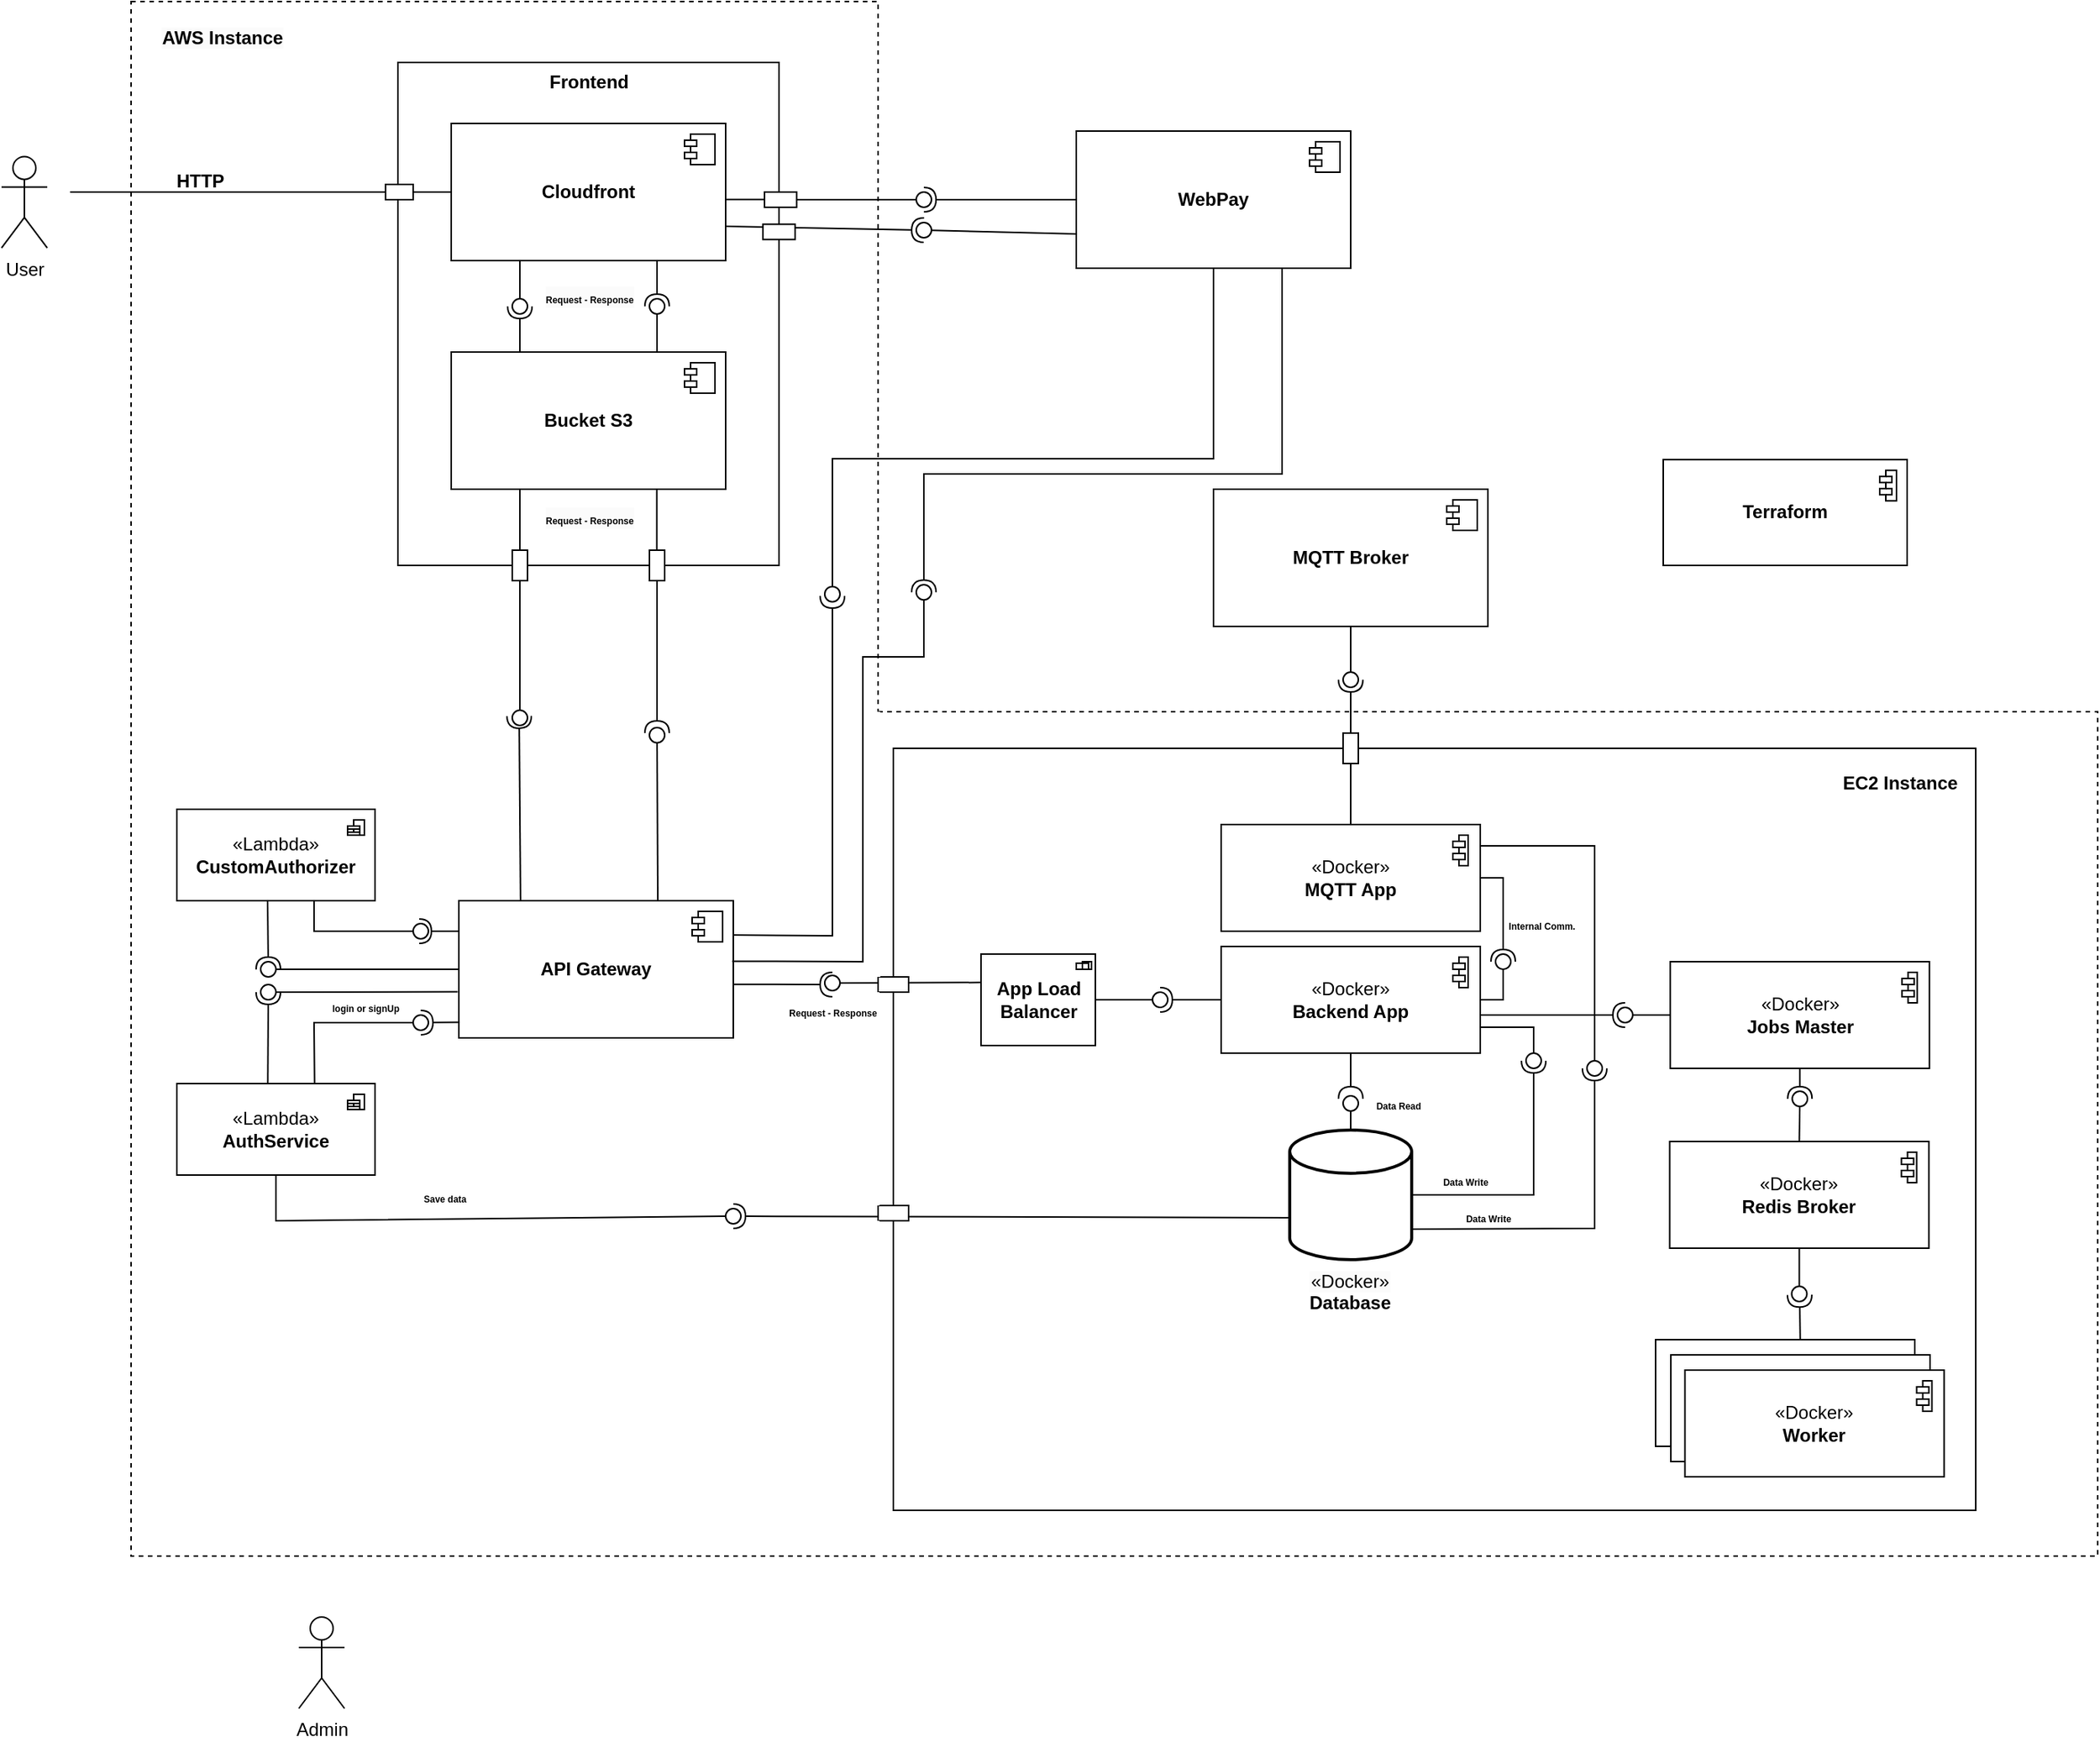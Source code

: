 <mxfile version="24.8.6">
  <diagram name="Página-1" id="o5d4DbVt-xcLEBsC3OUb">
    <mxGraphModel dx="1122" dy="656" grid="1" gridSize="10" guides="1" tooltips="1" connect="1" arrows="1" fold="1" page="1" pageScale="1" pageWidth="1200" pageHeight="1920" math="0" shadow="0">
      <root>
        <mxCell id="0" />
        <mxCell id="1" parent="0" />
        <mxCell id="q2BBwvF5Xpx6hRy9aIqh-13" value="" style="rounded=0;whiteSpace=wrap;html=1;dashed=1;" vertex="1" parent="1">
          <mxGeometry x="610" y="526" width="800" height="554" as="geometry" />
        </mxCell>
        <mxCell id="q2BBwvF5Xpx6hRy9aIqh-12" value="" style="rounded=0;whiteSpace=wrap;html=1;dashed=1;" vertex="1" parent="1">
          <mxGeometry x="120" y="60" width="490" height="1020" as="geometry" />
        </mxCell>
        <mxCell id="aRpoY3Ynv9SsVmH7xsoo-34" value="" style="rounded=0;whiteSpace=wrap;html=1;" parent="1" vertex="1">
          <mxGeometry x="620" y="550" width="710" height="500" as="geometry" />
        </mxCell>
        <mxCell id="2eBFDwB-1l00EKEGbf3b-149" value="" style="rounded=0;whiteSpace=wrap;html=1;" parent="1" vertex="1">
          <mxGeometry x="295" y="100" width="250" height="330" as="geometry" />
        </mxCell>
        <mxCell id="2eBFDwB-1l00EKEGbf3b-25" value="Frontend" style="text;align=center;fontStyle=1;verticalAlign=middle;spacingLeft=3;spacingRight=3;strokeColor=none;rotatable=0;points=[[0,0.5],[1,0.5]];portConstraint=eastwest;html=1;" parent="1" vertex="1">
          <mxGeometry x="380" y="100" width="80" height="26" as="geometry" />
        </mxCell>
        <mxCell id="2eBFDwB-1l00EKEGbf3b-38" value="" style="ellipse;whiteSpace=wrap;html=1;align=center;aspect=fixed;fillColor=none;strokeColor=none;resizable=0;perimeter=centerPerimeter;rotatable=0;allowArrows=0;points=[];outlineConnect=1;" parent="1" vertex="1">
          <mxGeometry x="560" y="670" width="10" height="10" as="geometry" />
        </mxCell>
        <mxCell id="2eBFDwB-1l00EKEGbf3b-51" value="" style="ellipse;whiteSpace=wrap;html=1;align=center;aspect=fixed;fillColor=none;strokeColor=none;resizable=0;perimeter=centerPerimeter;rotatable=0;allowArrows=0;points=[];outlineConnect=1;" parent="1" vertex="1">
          <mxGeometry x="55" y="665" width="10" height="10" as="geometry" />
        </mxCell>
        <mxCell id="2eBFDwB-1l00EKEGbf3b-54" value="" style="endArrow=none;html=1;rounded=0;exitX=0.5;exitY=0;exitDx=0;exitDy=0;entryX=0.25;entryY=1;entryDx=0;entryDy=0;" parent="1" source="2eBFDwB-1l00EKEGbf3b-57" target="2eBFDwB-1l00EKEGbf3b-33" edge="1">
          <mxGeometry width="50" height="50" relative="1" as="geometry">
            <mxPoint x="395" y="430" as="sourcePoint" />
            <mxPoint x="445" y="380" as="targetPoint" />
          </mxGeometry>
        </mxCell>
        <mxCell id="2eBFDwB-1l00EKEGbf3b-55" value="" style="rounded=0;orthogonalLoop=1;jettySize=auto;html=1;endArrow=oval;endFill=0;sketch=0;sourcePerimeterSpacing=0;targetPerimeterSpacing=0;endSize=10;exitX=0.25;exitY=1;exitDx=0;exitDy=0;" parent="1" source="2eBFDwB-1l00EKEGbf3b-31" edge="1">
          <mxGeometry relative="1" as="geometry">
            <mxPoint x="419.7" y="230" as="sourcePoint" />
            <mxPoint x="375" y="260" as="targetPoint" />
          </mxGeometry>
        </mxCell>
        <mxCell id="2eBFDwB-1l00EKEGbf3b-56" value="" style="rounded=0;orthogonalLoop=1;jettySize=auto;html=1;endArrow=halfCircle;endFill=0;endSize=6;strokeWidth=1;sketch=0;exitX=0.25;exitY=0;exitDx=0;exitDy=0;" parent="1" source="2eBFDwB-1l00EKEGbf3b-33" edge="1">
          <mxGeometry relative="1" as="geometry">
            <mxPoint x="419.7" y="330" as="sourcePoint" />
            <mxPoint x="375" y="260" as="targetPoint" />
            <Array as="points">
              <mxPoint x="375" y="280" />
            </Array>
          </mxGeometry>
        </mxCell>
        <mxCell id="2eBFDwB-1l00EKEGbf3b-57" value="" style="html=1;whiteSpace=wrap;" parent="1" vertex="1">
          <mxGeometry x="370" y="420" width="10" height="20" as="geometry" />
        </mxCell>
        <mxCell id="2eBFDwB-1l00EKEGbf3b-60" value="User" style="shape=umlActor;verticalLabelPosition=bottom;verticalAlign=top;html=1;" parent="1" vertex="1">
          <mxGeometry x="35" y="161.72" width="30" height="60" as="geometry" />
        </mxCell>
        <mxCell id="2eBFDwB-1l00EKEGbf3b-63" value="" style="html=1;whiteSpace=wrap;rotation=90;" parent="1" vertex="1">
          <mxGeometry x="290.95" y="175.95" width="10" height="18.12" as="geometry" />
        </mxCell>
        <mxCell id="2eBFDwB-1l00EKEGbf3b-64" value="" style="endArrow=none;html=1;rounded=0;exitX=0.5;exitY=0;exitDx=0;exitDy=0;entryX=0;entryY=0.5;entryDx=0;entryDy=0;" parent="1" source="2eBFDwB-1l00EKEGbf3b-63" target="2eBFDwB-1l00EKEGbf3b-31" edge="1">
          <mxGeometry width="50" height="50" relative="1" as="geometry">
            <mxPoint x="295" y="191.94" as="sourcePoint" />
            <mxPoint x="245" y="188.061" as="targetPoint" />
          </mxGeometry>
        </mxCell>
        <mxCell id="2eBFDwB-1l00EKEGbf3b-68" value="" style="endArrow=none;html=1;rounded=0;entryX=0.5;entryY=1;entryDx=0;entryDy=0;" parent="1" target="2eBFDwB-1l00EKEGbf3b-63" edge="1">
          <mxGeometry width="50" height="50" relative="1" as="geometry">
            <mxPoint x="80" y="185" as="sourcePoint" />
            <mxPoint x="105" y="165" as="targetPoint" />
          </mxGeometry>
        </mxCell>
        <mxCell id="2eBFDwB-1l00EKEGbf3b-71" value="EC2 Instance" style="text;align=center;fontStyle=1;verticalAlign=middle;spacingLeft=3;spacingRight=3;strokeColor=none;rotatable=0;points=[[0,0.5],[1,0.5]];portConstraint=eastwest;html=1;" parent="1" vertex="1">
          <mxGeometry x="1240" y="560" width="80" height="26" as="geometry" />
        </mxCell>
        <mxCell id="2eBFDwB-1l00EKEGbf3b-72" value="&lt;div&gt;«Docker»&lt;br&gt;&lt;/div&gt;&lt;b&gt;MQTT App&lt;/b&gt;" style="html=1;dropTarget=0;whiteSpace=wrap;" parent="1" vertex="1">
          <mxGeometry x="835" y="600" width="170" height="70" as="geometry" />
        </mxCell>
        <mxCell id="2eBFDwB-1l00EKEGbf3b-73" value="" style="shape=module;jettyWidth=8;jettyHeight=4;" parent="2eBFDwB-1l00EKEGbf3b-72" vertex="1">
          <mxGeometry x="1" width="10" height="20" relative="1" as="geometry">
            <mxPoint x="-18" y="7" as="offset" />
          </mxGeometry>
        </mxCell>
        <mxCell id="2eBFDwB-1l00EKEGbf3b-74" value="&lt;div&gt;«Docker»&lt;b&gt;&lt;br&gt;&lt;/b&gt;&lt;/div&gt;&lt;b&gt;Backend App&lt;/b&gt;" style="html=1;dropTarget=0;whiteSpace=wrap;" parent="1" vertex="1">
          <mxGeometry x="835" y="680" width="170" height="70" as="geometry" />
        </mxCell>
        <mxCell id="2eBFDwB-1l00EKEGbf3b-75" value="" style="shape=module;jettyWidth=8;jettyHeight=4;" parent="2eBFDwB-1l00EKEGbf3b-74" vertex="1">
          <mxGeometry x="1" width="10" height="20" relative="1" as="geometry">
            <mxPoint x="-18" y="7" as="offset" />
          </mxGeometry>
        </mxCell>
        <mxCell id="2eBFDwB-1l00EKEGbf3b-92" value="" style="ellipse;whiteSpace=wrap;html=1;align=center;aspect=fixed;fillColor=none;strokeColor=none;resizable=0;perimeter=centerPerimeter;rotatable=0;allowArrows=0;points=[];outlineConnect=1;" parent="1" vertex="1">
          <mxGeometry x="865.51" y="545" width="10" height="10" as="geometry" />
        </mxCell>
        <mxCell id="2eBFDwB-1l00EKEGbf3b-101" value="" style="ellipse;whiteSpace=wrap;html=1;align=center;aspect=fixed;fillColor=none;strokeColor=none;resizable=0;perimeter=centerPerimeter;rotatable=0;allowArrows=0;points=[];outlineConnect=1;" parent="1" vertex="1">
          <mxGeometry x="945.51" y="535" width="10" height="10" as="geometry" />
        </mxCell>
        <mxCell id="2eBFDwB-1l00EKEGbf3b-103" value="&lt;b&gt;MQTT Broker&lt;/b&gt;" style="html=1;dropTarget=0;whiteSpace=wrap;" parent="1" vertex="1">
          <mxGeometry x="830" y="380" width="180" height="90" as="geometry" />
        </mxCell>
        <mxCell id="2eBFDwB-1l00EKEGbf3b-104" value="" style="shape=module;jettyWidth=8;jettyHeight=4;" parent="2eBFDwB-1l00EKEGbf3b-103" vertex="1">
          <mxGeometry x="1" width="20" height="20" relative="1" as="geometry">
            <mxPoint x="-27" y="7" as="offset" />
          </mxGeometry>
        </mxCell>
        <mxCell id="2eBFDwB-1l00EKEGbf3b-35" value="&lt;b&gt;API Gateway&lt;/b&gt;" style="html=1;dropTarget=0;whiteSpace=wrap;" parent="1" vertex="1">
          <mxGeometry x="335" y="650" width="180" height="90" as="geometry" />
        </mxCell>
        <mxCell id="2eBFDwB-1l00EKEGbf3b-36" value="" style="shape=module;jettyWidth=8;jettyHeight=4;" parent="2eBFDwB-1l00EKEGbf3b-35" vertex="1">
          <mxGeometry x="1" width="20" height="20" relative="1" as="geometry">
            <mxPoint x="-27" y="7" as="offset" />
          </mxGeometry>
        </mxCell>
        <mxCell id="2eBFDwB-1l00EKEGbf3b-40" value="" style="ellipse;whiteSpace=wrap;html=1;align=center;aspect=fixed;fillColor=none;strokeColor=none;resizable=0;perimeter=centerPerimeter;rotatable=0;allowArrows=0;points=[];outlineConnect=1;" parent="1" vertex="1">
          <mxGeometry x="480" y="660" width="10" height="10" as="geometry" />
        </mxCell>
        <mxCell id="2eBFDwB-1l00EKEGbf3b-41" value="" style="rounded=0;orthogonalLoop=1;jettySize=auto;html=1;endArrow=halfCircle;endFill=0;endSize=6;strokeWidth=1;sketch=0;exitX=0.232;exitY=0.014;exitDx=0;exitDy=0;exitPerimeter=0;" parent="1" edge="1">
          <mxGeometry relative="1" as="geometry">
            <mxPoint x="375.45" y="650.0" as="sourcePoint" />
            <mxPoint x="374.54" y="528.83" as="targetPoint" />
            <Array as="points" />
          </mxGeometry>
        </mxCell>
        <mxCell id="2eBFDwB-1l00EKEGbf3b-43" value="" style="ellipse;whiteSpace=wrap;html=1;align=center;aspect=fixed;fillColor=none;strokeColor=none;resizable=0;perimeter=centerPerimeter;rotatable=0;allowArrows=0;points=[];outlineConnect=1;" parent="1" vertex="1">
          <mxGeometry x="485" y="630" width="10" height="10" as="geometry" />
        </mxCell>
        <mxCell id="2eBFDwB-1l00EKEGbf3b-44" value="&lt;div&gt;«Lambda»&lt;br&gt;&lt;/div&gt;&lt;b&gt;CustomAuthorizer&lt;/b&gt;" style="html=1;dropTarget=0;whiteSpace=wrap;" parent="1" vertex="1">
          <mxGeometry x="150" y="590" width="130" height="60" as="geometry" />
        </mxCell>
        <mxCell id="2eBFDwB-1l00EKEGbf3b-45" value="" style="shape=module;jettyWidth=8;jettyHeight=4;" parent="2eBFDwB-1l00EKEGbf3b-44" vertex="1">
          <mxGeometry x="1" width="11" height="10" relative="1" as="geometry">
            <mxPoint x="-18" y="7" as="offset" />
          </mxGeometry>
        </mxCell>
        <mxCell id="2eBFDwB-1l00EKEGbf3b-46" value="&lt;div&gt;«Lambda»&lt;br&gt;&lt;/div&gt;&lt;b&gt;AuthService&lt;/b&gt;" style="html=1;dropTarget=0;whiteSpace=wrap;" parent="1" vertex="1">
          <mxGeometry x="150" y="770" width="130" height="60" as="geometry" />
        </mxCell>
        <mxCell id="2eBFDwB-1l00EKEGbf3b-47" value="" style="shape=module;jettyWidth=8;jettyHeight=4;" parent="2eBFDwB-1l00EKEGbf3b-46" vertex="1">
          <mxGeometry x="1" width="11" height="10" relative="1" as="geometry">
            <mxPoint x="-18" y="7" as="offset" />
          </mxGeometry>
        </mxCell>
        <mxCell id="2eBFDwB-1l00EKEGbf3b-52" value="" style="rounded=0;orthogonalLoop=1;jettySize=auto;html=1;endArrow=oval;endFill=0;sketch=0;sourcePerimeterSpacing=0;targetPerimeterSpacing=0;endSize=10;exitX=-0.004;exitY=0.664;exitDx=0;exitDy=0;exitPerimeter=0;" parent="1" source="2eBFDwB-1l00EKEGbf3b-35" edge="1">
          <mxGeometry relative="1" as="geometry">
            <mxPoint x="145.0" y="615" as="sourcePoint" />
            <mxPoint x="210" y="710" as="targetPoint" />
            <Array as="points">
              <mxPoint x="210" y="710" />
            </Array>
          </mxGeometry>
        </mxCell>
        <mxCell id="2eBFDwB-1l00EKEGbf3b-53" value="" style="rounded=0;orthogonalLoop=1;jettySize=auto;html=1;endArrow=halfCircle;endFill=0;endSize=6;strokeWidth=1;sketch=0;exitX=0.459;exitY=-0.006;exitDx=0;exitDy=0;exitPerimeter=0;" parent="1" source="2eBFDwB-1l00EKEGbf3b-46" edge="1">
          <mxGeometry relative="1" as="geometry">
            <mxPoint x="255" y="845" as="sourcePoint" />
            <mxPoint x="210" y="710" as="targetPoint" />
            <Array as="points" />
          </mxGeometry>
        </mxCell>
        <mxCell id="2eBFDwB-1l00EKEGbf3b-106" value="" style="rounded=0;orthogonalLoop=1;jettySize=auto;html=1;endArrow=halfCircle;endFill=0;endSize=6;strokeWidth=1;sketch=0;exitX=0.458;exitY=1.006;exitDx=0;exitDy=0;exitPerimeter=0;" parent="1" source="2eBFDwB-1l00EKEGbf3b-44" target="2eBFDwB-1l00EKEGbf3b-108" edge="1">
          <mxGeometry relative="1" as="geometry">
            <mxPoint x="230" y="675" as="sourcePoint" />
          </mxGeometry>
        </mxCell>
        <mxCell id="2eBFDwB-1l00EKEGbf3b-107" value="" style="rounded=0;orthogonalLoop=1;jettySize=auto;html=1;endArrow=oval;endFill=0;sketch=0;sourcePerimeterSpacing=0;targetPerimeterSpacing=0;endSize=10;exitX=0;exitY=0.5;exitDx=0;exitDy=0;entryX=0.706;entryY=1.254;entryDx=0;entryDy=0;entryPerimeter=0;" parent="1" source="2eBFDwB-1l00EKEGbf3b-35" target="2eBFDwB-1l00EKEGbf3b-108" edge="1">
          <mxGeometry relative="1" as="geometry">
            <mxPoint x="190" y="675" as="sourcePoint" />
          </mxGeometry>
        </mxCell>
        <mxCell id="2eBFDwB-1l00EKEGbf3b-108" value="" style="ellipse;whiteSpace=wrap;html=1;align=center;aspect=fixed;fillColor=none;strokeColor=none;resizable=0;perimeter=centerPerimeter;rotatable=0;allowArrows=0;points=[];outlineConnect=1;" parent="1" vertex="1">
          <mxGeometry x="205" y="690" width="10" height="10" as="geometry" />
        </mxCell>
        <mxCell id="2eBFDwB-1l00EKEGbf3b-33" value="&lt;b&gt;Bucket S3&lt;/b&gt;" style="html=1;dropTarget=0;whiteSpace=wrap;" parent="1" vertex="1">
          <mxGeometry x="330" y="290" width="180" height="90" as="geometry" />
        </mxCell>
        <mxCell id="2eBFDwB-1l00EKEGbf3b-34" value="" style="shape=module;jettyWidth=8;jettyHeight=4;" parent="2eBFDwB-1l00EKEGbf3b-33" vertex="1">
          <mxGeometry x="1" width="20" height="20" relative="1" as="geometry">
            <mxPoint x="-27" y="7" as="offset" />
          </mxGeometry>
        </mxCell>
        <mxCell id="2eBFDwB-1l00EKEGbf3b-31" value="&lt;b&gt;Cloudfront&lt;/b&gt;" style="html=1;dropTarget=0;whiteSpace=wrap;" parent="1" vertex="1">
          <mxGeometry x="330" y="140" width="180" height="90" as="geometry" />
        </mxCell>
        <mxCell id="2eBFDwB-1l00EKEGbf3b-32" value="" style="shape=module;jettyWidth=8;jettyHeight=4;" parent="2eBFDwB-1l00EKEGbf3b-31" vertex="1">
          <mxGeometry x="1" width="20" height="20" relative="1" as="geometry">
            <mxPoint x="-27" y="7" as="offset" />
          </mxGeometry>
        </mxCell>
        <mxCell id="2eBFDwB-1l00EKEGbf3b-42" value="" style="rounded=0;orthogonalLoop=1;jettySize=auto;html=1;endArrow=oval;endFill=0;sketch=0;sourcePerimeterSpacing=0;targetPerimeterSpacing=0;endSize=10;exitX=0.5;exitY=1;exitDx=0;exitDy=0;" parent="1" source="2eBFDwB-1l00EKEGbf3b-57" edge="1">
          <mxGeometry relative="1" as="geometry">
            <mxPoint x="380" y="560" as="sourcePoint" />
            <mxPoint x="375" y="530" as="targetPoint" />
          </mxGeometry>
        </mxCell>
        <mxCell id="2eBFDwB-1l00EKEGbf3b-115" value="" style="rounded=0;orthogonalLoop=1;jettySize=auto;html=1;endArrow=halfCircle;endFill=0;endSize=6;strokeWidth=1;sketch=0;exitX=0;exitY=0.5;exitDx=0;exitDy=0;entryX=1.319;entryY=0.604;entryDx=0;entryDy=0;entryPerimeter=0;" parent="1" source="2eBFDwB-1l00EKEGbf3b-74" target="2eBFDwB-1l00EKEGbf3b-117" edge="1">
          <mxGeometry relative="1" as="geometry">
            <mxPoint x="740" y="715" as="sourcePoint" />
            <mxPoint x="790" y="715" as="targetPoint" />
          </mxGeometry>
        </mxCell>
        <mxCell id="2eBFDwB-1l00EKEGbf3b-116" value="" style="rounded=0;orthogonalLoop=1;jettySize=auto;html=1;endArrow=oval;endFill=0;sketch=0;sourcePerimeterSpacing=0;targetPerimeterSpacing=0;endSize=10;" parent="1" target="2eBFDwB-1l00EKEGbf3b-117" edge="1">
          <mxGeometry relative="1" as="geometry">
            <mxPoint x="700" y="715" as="sourcePoint" />
          </mxGeometry>
        </mxCell>
        <mxCell id="2eBFDwB-1l00EKEGbf3b-117" value="" style="ellipse;whiteSpace=wrap;html=1;align=center;aspect=fixed;fillColor=none;strokeColor=none;resizable=0;perimeter=centerPerimeter;rotatable=0;allowArrows=0;points=[];outlineConnect=1;" parent="1" vertex="1">
          <mxGeometry x="790" y="710" width="10" height="10" as="geometry" />
        </mxCell>
        <mxCell id="2eBFDwB-1l00EKEGbf3b-118" value="" style="rounded=0;orthogonalLoop=1;jettySize=auto;html=1;endArrow=halfCircle;endFill=0;endSize=6;strokeWidth=1;sketch=0;exitX=0.5;exitY=0;exitDx=0;exitDy=0;entryX=0.524;entryY=0.771;entryDx=0;entryDy=0;entryPerimeter=0;" parent="1" source="2eBFDwB-1l00EKEGbf3b-206" target="2eBFDwB-1l00EKEGbf3b-120" edge="1">
          <mxGeometry relative="1" as="geometry">
            <mxPoint x="850" y="534.27" as="sourcePoint" />
            <mxPoint x="920" y="550" as="targetPoint" />
          </mxGeometry>
        </mxCell>
        <mxCell id="2eBFDwB-1l00EKEGbf3b-119" value="" style="rounded=0;orthogonalLoop=1;jettySize=auto;html=1;endArrow=oval;endFill=0;sketch=0;sourcePerimeterSpacing=0;targetPerimeterSpacing=0;endSize=10;exitX=0.5;exitY=1;exitDx=0;exitDy=0;" parent="1" source="2eBFDwB-1l00EKEGbf3b-103" target="2eBFDwB-1l00EKEGbf3b-120" edge="1">
          <mxGeometry relative="1" as="geometry">
            <mxPoint x="965.51" y="595" as="sourcePoint" />
          </mxGeometry>
        </mxCell>
        <mxCell id="2eBFDwB-1l00EKEGbf3b-120" value="" style="ellipse;whiteSpace=wrap;html=1;align=center;aspect=fixed;fillColor=none;strokeColor=none;resizable=0;perimeter=centerPerimeter;rotatable=0;allowArrows=0;points=[];outlineConnect=1;" parent="1" vertex="1">
          <mxGeometry x="915" y="500" width="10" height="10" as="geometry" />
        </mxCell>
        <mxCell id="2eBFDwB-1l00EKEGbf3b-123" value="&lt;b&gt;App Load Balancer&lt;/b&gt;" style="html=1;dropTarget=0;whiteSpace=wrap;" parent="1" vertex="1">
          <mxGeometry x="677.5" y="685" width="75" height="60" as="geometry" />
        </mxCell>
        <mxCell id="2eBFDwB-1l00EKEGbf3b-127" value="" style="shape=module;jettyWidth=8;jettyHeight=4;" parent="1" vertex="1">
          <mxGeometry x="740" y="690" width="10" height="5" as="geometry" />
        </mxCell>
        <mxCell id="2eBFDwB-1l00EKEGbf3b-130" value="" style="ellipse;whiteSpace=wrap;html=1;align=center;aspect=fixed;fillColor=none;strokeColor=none;resizable=0;perimeter=centerPerimeter;rotatable=0;allowArrows=0;points=[];outlineConnect=1;" parent="1" vertex="1">
          <mxGeometry x="790" y="810" width="10" height="10" as="geometry" />
        </mxCell>
        <mxCell id="2eBFDwB-1l00EKEGbf3b-133" value="" style="ellipse;whiteSpace=wrap;html=1;align=center;aspect=fixed;fillColor=none;strokeColor=none;resizable=0;perimeter=centerPerimeter;rotatable=0;allowArrows=0;points=[];outlineConnect=1;" parent="1" vertex="1">
          <mxGeometry x="790" y="620" width="10" height="10" as="geometry" />
        </mxCell>
        <mxCell id="2eBFDwB-1l00EKEGbf3b-136" value="" style="ellipse;whiteSpace=wrap;html=1;align=center;aspect=fixed;fillColor=none;strokeColor=none;resizable=0;perimeter=centerPerimeter;rotatable=0;allowArrows=0;points=[];outlineConnect=1;" parent="1" vertex="1">
          <mxGeometry x="545" y="730" width="10" height="10" as="geometry" />
        </mxCell>
        <mxCell id="2eBFDwB-1l00EKEGbf3b-138" value="" style="rounded=0;orthogonalLoop=1;jettySize=auto;html=1;endArrow=halfCircle;endFill=0;endSize=6;strokeWidth=1;sketch=0;exitX=0.997;exitY=0.611;exitDx=0;exitDy=0;exitPerimeter=0;" parent="1" edge="1">
          <mxGeometry relative="1" as="geometry">
            <mxPoint x="515" y="704.86" as="sourcePoint" />
            <mxPoint x="580" y="705" as="targetPoint" />
          </mxGeometry>
        </mxCell>
        <mxCell id="2eBFDwB-1l00EKEGbf3b-139" value="" style="rounded=0;orthogonalLoop=1;jettySize=auto;html=1;endArrow=oval;endFill=0;sketch=0;sourcePerimeterSpacing=0;targetPerimeterSpacing=0;endSize=10;exitX=-0.004;exitY=0.311;exitDx=0;exitDy=0;exitPerimeter=0;" parent="1" source="2eBFDwB-1l00EKEGbf3b-123" edge="1">
          <mxGeometry relative="1" as="geometry">
            <mxPoint x="587.5" y="705.93" as="sourcePoint" />
            <mxPoint x="580" y="704" as="targetPoint" />
          </mxGeometry>
        </mxCell>
        <mxCell id="2eBFDwB-1l00EKEGbf3b-140" value="" style="ellipse;whiteSpace=wrap;html=1;align=center;aspect=fixed;fillColor=none;strokeColor=none;resizable=0;perimeter=centerPerimeter;rotatable=0;allowArrows=0;points=[];outlineConnect=1;" parent="1" vertex="1">
          <mxGeometry x="560" y="700" width="10" height="10" as="geometry" />
        </mxCell>
        <mxCell id="2eBFDwB-1l00EKEGbf3b-141" value="&lt;b&gt;&lt;span style=&quot;&quot;&gt;&lt;font style=&quot;font-size: 6px;&quot;&gt;Request -&amp;nbsp;&lt;/font&gt;&lt;/span&gt;&lt;span style=&quot;font-size: 6px; background-color: initial;&quot;&gt;Response&lt;/span&gt;&lt;/b&gt;" style="text;align=center;fontStyle=0;verticalAlign=middle;spacingLeft=3;spacingRight=3;strokeColor=none;rotatable=0;points=[[0,0.5],[1,0.5]];portConstraint=eastwest;html=1;" parent="1" vertex="1">
          <mxGeometry x="540" y="709" width="80" height="26" as="geometry" />
        </mxCell>
        <mxCell id="2eBFDwB-1l00EKEGbf3b-142" value="HTTP" style="text;align=center;fontStyle=1;verticalAlign=middle;spacingLeft=3;spacingRight=3;strokeColor=none;rotatable=0;points=[[0,0.5],[1,0.5]];portConstraint=eastwest;html=1;" parent="1" vertex="1">
          <mxGeometry x="135" y="170" width="60" height="16" as="geometry" />
        </mxCell>
        <mxCell id="2eBFDwB-1l00EKEGbf3b-144" value="" style="rounded=0;orthogonalLoop=1;jettySize=auto;html=1;endArrow=oval;endFill=0;sketch=0;sourcePerimeterSpacing=0;targetPerimeterSpacing=0;endSize=10;exitX=0.75;exitY=0;exitDx=0;exitDy=0;" parent="1" source="2eBFDwB-1l00EKEGbf3b-33" edge="1">
          <mxGeometry relative="1" as="geometry">
            <mxPoint x="460" y="230" as="sourcePoint" />
            <mxPoint x="465" y="260" as="targetPoint" />
          </mxGeometry>
        </mxCell>
        <mxCell id="2eBFDwB-1l00EKEGbf3b-145" value="" style="rounded=0;orthogonalLoop=1;jettySize=auto;html=1;endArrow=halfCircle;endFill=0;endSize=6;strokeWidth=1;sketch=0;exitX=0.75;exitY=1;exitDx=0;exitDy=0;" parent="1" source="2eBFDwB-1l00EKEGbf3b-31" edge="1">
          <mxGeometry relative="1" as="geometry">
            <mxPoint x="460" y="290" as="sourcePoint" />
            <mxPoint x="465" y="260" as="targetPoint" />
          </mxGeometry>
        </mxCell>
        <mxCell id="2eBFDwB-1l00EKEGbf3b-146" value="&lt;b style=&quot;forced-color-adjust: none; color: rgb(0, 0, 0); font-family: Helvetica; font-size: 12px; font-style: normal; font-variant-ligatures: normal; font-variant-caps: normal; letter-spacing: normal; orphans: 2; text-align: center; text-indent: 0px; text-transform: none; widows: 2; word-spacing: 0px; -webkit-text-stroke-width: 0px; white-space: nowrap; background-color: rgb(251, 251, 251); text-decoration-thickness: initial; text-decoration-style: initial; text-decoration-color: initial;&quot;&gt;&lt;span style=&quot;forced-color-adjust: none;&quot;&gt;&lt;font style=&quot;forced-color-adjust: none; font-size: 6px;&quot;&gt;Request -&amp;nbsp;&lt;/font&gt;&lt;/span&gt;&lt;span style=&quot;forced-color-adjust: none; font-size: 6px; background-color: initial;&quot;&gt;Response&lt;/span&gt;&lt;/b&gt;" style="text;whiteSpace=wrap;html=1;" parent="1" vertex="1">
          <mxGeometry x="390" y="240" width="60" height="30" as="geometry" />
        </mxCell>
        <mxCell id="2eBFDwB-1l00EKEGbf3b-153" value="" style="strokeWidth=2;html=1;shape=mxgraph.flowchart.database;whiteSpace=wrap;" parent="1" vertex="1">
          <mxGeometry x="880" y="800.5" width="80" height="85" as="geometry" />
        </mxCell>
        <mxCell id="2eBFDwB-1l00EKEGbf3b-154" value="&lt;div style=&quot;forced-color-adjust: none; color: rgb(0, 0, 0); font-family: Helvetica; font-size: 12px; font-style: normal; font-variant-ligatures: normal; font-variant-caps: normal; font-weight: 400; letter-spacing: normal; orphans: 2; text-align: center; text-indent: 0px; text-transform: none; widows: 2; word-spacing: 0px; -webkit-text-stroke-width: 0px; white-space: normal; background-color: rgb(251, 251, 251); text-decoration-thickness: initial; text-decoration-style: initial; text-decoration-color: initial;&quot;&gt;«Docker»&lt;br style=&quot;forced-color-adjust: none;&quot;&gt;&lt;/div&gt;&lt;div style=&quot;text-align: center;&quot;&gt;&lt;span style=&quot;background-color: initial;&quot;&gt;&lt;b&gt;Database&lt;/b&gt;&lt;/span&gt;&lt;/div&gt;" style="text;whiteSpace=wrap;html=1;" parent="1" vertex="1">
          <mxGeometry x="890.75" y="885.5" width="60" height="50" as="geometry" />
        </mxCell>
        <mxCell id="2eBFDwB-1l00EKEGbf3b-155" value="" style="rounded=0;orthogonalLoop=1;jettySize=auto;html=1;endArrow=halfCircle;endFill=0;endSize=6;strokeWidth=1;sketch=0;exitX=-0.013;exitY=0.676;exitDx=0;exitDy=0;exitPerimeter=0;" parent="1" source="2eBFDwB-1l00EKEGbf3b-153" target="2eBFDwB-1l00EKEGbf3b-157" edge="1">
          <mxGeometry relative="1" as="geometry">
            <mxPoint x="725" y="852.5" as="sourcePoint" />
            <Array as="points" />
          </mxGeometry>
        </mxCell>
        <mxCell id="2eBFDwB-1l00EKEGbf3b-156" value="" style="rounded=0;orthogonalLoop=1;jettySize=auto;html=1;endArrow=oval;endFill=0;sketch=0;sourcePerimeterSpacing=0;targetPerimeterSpacing=0;endSize=10;exitX=0.5;exitY=1;exitDx=0;exitDy=0;" parent="1" source="2eBFDwB-1l00EKEGbf3b-46" target="2eBFDwB-1l00EKEGbf3b-157" edge="1">
          <mxGeometry relative="1" as="geometry">
            <mxPoint x="685" y="852.5" as="sourcePoint" />
            <Array as="points">
              <mxPoint x="215" y="860" />
            </Array>
          </mxGeometry>
        </mxCell>
        <mxCell id="2eBFDwB-1l00EKEGbf3b-157" value="" style="ellipse;whiteSpace=wrap;html=1;align=center;aspect=fixed;fillColor=none;strokeColor=none;resizable=0;perimeter=centerPerimeter;rotatable=0;allowArrows=0;points=[];outlineConnect=1;" parent="1" vertex="1">
          <mxGeometry x="510" y="852" width="10" height="10" as="geometry" />
        </mxCell>
        <mxCell id="2eBFDwB-1l00EKEGbf3b-158" value="&lt;div style=&quot;text-align: center;&quot;&gt;&lt;span style=&quot;font-size: 6px; text-wrap: nowrap;&quot;&gt;&lt;b&gt;login or signUp&lt;/b&gt;&lt;/span&gt;&lt;/div&gt;" style="text;whiteSpace=wrap;html=1;" parent="1" vertex="1">
          <mxGeometry x="250" y="705" width="50" height="40" as="geometry" />
        </mxCell>
        <mxCell id="2eBFDwB-1l00EKEGbf3b-164" value="" style="ellipse;whiteSpace=wrap;html=1;align=center;aspect=fixed;fillColor=none;strokeColor=none;resizable=0;perimeter=centerPerimeter;rotatable=0;allowArrows=0;points=[];outlineConnect=1;" parent="1" vertex="1">
          <mxGeometry x="800.75" y="730" width="10" height="10" as="geometry" />
        </mxCell>
        <mxCell id="2eBFDwB-1l00EKEGbf3b-165" value="" style="ellipse;whiteSpace=wrap;html=1;align=center;aspect=fixed;fillColor=none;strokeColor=none;resizable=0;perimeter=centerPerimeter;rotatable=0;allowArrows=0;points=[];outlineConnect=1;" parent="1" vertex="1">
          <mxGeometry x="800" y="720" width="10" height="10" as="geometry" />
        </mxCell>
        <mxCell id="2eBFDwB-1l00EKEGbf3b-177" value="" style="rounded=0;orthogonalLoop=1;jettySize=auto;html=1;endArrow=halfCircle;endFill=0;endSize=6;strokeWidth=1;sketch=0;exitX=1;exitY=0.5;exitDx=0;exitDy=0;" parent="1" source="2eBFDwB-1l00EKEGbf3b-72" edge="1">
          <mxGeometry relative="1" as="geometry">
            <mxPoint x="1060" y="715" as="sourcePoint" />
            <mxPoint x="1020" y="690" as="targetPoint" />
            <Array as="points">
              <mxPoint x="1020" y="635" />
            </Array>
          </mxGeometry>
        </mxCell>
        <mxCell id="2eBFDwB-1l00EKEGbf3b-178" value="" style="rounded=0;orthogonalLoop=1;jettySize=auto;html=1;endArrow=oval;endFill=0;sketch=0;sourcePerimeterSpacing=0;targetPerimeterSpacing=0;endSize=10;exitX=1;exitY=0.5;exitDx=0;exitDy=0;" parent="1" source="2eBFDwB-1l00EKEGbf3b-74" edge="1">
          <mxGeometry relative="1" as="geometry">
            <mxPoint x="1020" y="715" as="sourcePoint" />
            <mxPoint x="1020" y="690" as="targetPoint" />
            <Array as="points">
              <mxPoint x="1020" y="715" />
            </Array>
          </mxGeometry>
        </mxCell>
        <mxCell id="2eBFDwB-1l00EKEGbf3b-179" value="" style="ellipse;whiteSpace=wrap;html=1;align=center;aspect=fixed;fillColor=none;strokeColor=none;resizable=0;perimeter=centerPerimeter;rotatable=0;allowArrows=0;points=[];outlineConnect=1;" parent="1" vertex="1">
          <mxGeometry x="1035" y="710" width="10" height="10" as="geometry" />
        </mxCell>
        <mxCell id="2eBFDwB-1l00EKEGbf3b-180" value="" style="rounded=0;orthogonalLoop=1;jettySize=auto;html=1;endArrow=halfCircle;endFill=0;endSize=6;strokeWidth=1;sketch=0;exitX=1;exitY=0.5;exitDx=0;exitDy=0;exitPerimeter=0;" parent="1" source="2eBFDwB-1l00EKEGbf3b-153" target="2eBFDwB-1l00EKEGbf3b-182" edge="1">
          <mxGeometry relative="1" as="geometry">
            <mxPoint x="1060" y="755" as="sourcePoint" />
            <Array as="points">
              <mxPoint x="1040" y="843" />
            </Array>
          </mxGeometry>
        </mxCell>
        <mxCell id="2eBFDwB-1l00EKEGbf3b-181" value="" style="rounded=0;orthogonalLoop=1;jettySize=auto;html=1;endArrow=oval;endFill=0;sketch=0;sourcePerimeterSpacing=0;targetPerimeterSpacing=0;endSize=10;exitX=0.998;exitY=0.757;exitDx=0;exitDy=0;exitPerimeter=0;" parent="1" source="2eBFDwB-1l00EKEGbf3b-74" target="2eBFDwB-1l00EKEGbf3b-182" edge="1">
          <mxGeometry relative="1" as="geometry">
            <mxPoint x="1010" y="733" as="sourcePoint" />
            <Array as="points">
              <mxPoint x="1040" y="733" />
            </Array>
          </mxGeometry>
        </mxCell>
        <mxCell id="2eBFDwB-1l00EKEGbf3b-182" value="" style="ellipse;whiteSpace=wrap;html=1;align=center;aspect=fixed;fillColor=none;strokeColor=none;resizable=0;perimeter=centerPerimeter;rotatable=0;allowArrows=0;points=[];outlineConnect=1;" parent="1" vertex="1">
          <mxGeometry x="1035" y="750" width="10" height="10" as="geometry" />
        </mxCell>
        <mxCell id="2eBFDwB-1l00EKEGbf3b-183" value="" style="html=1;whiteSpace=wrap;" parent="1" vertex="1">
          <mxGeometry x="460" y="420" width="10" height="20" as="geometry" />
        </mxCell>
        <mxCell id="2eBFDwB-1l00EKEGbf3b-184" value="" style="rounded=0;orthogonalLoop=1;jettySize=auto;html=1;endArrow=halfCircle;endFill=0;endSize=6;strokeWidth=1;sketch=0;exitX=0.5;exitY=1;exitDx=0;exitDy=0;" parent="1" source="2eBFDwB-1l00EKEGbf3b-183" edge="1">
          <mxGeometry relative="1" as="geometry">
            <mxPoint x="450" y="575" as="sourcePoint" />
            <mxPoint x="465" y="540" as="targetPoint" />
          </mxGeometry>
        </mxCell>
        <mxCell id="2eBFDwB-1l00EKEGbf3b-185" value="" style="rounded=0;orthogonalLoop=1;jettySize=auto;html=1;endArrow=oval;endFill=0;sketch=0;sourcePerimeterSpacing=0;targetPerimeterSpacing=0;endSize=10;exitX=0.725;exitY=-0.006;exitDx=0;exitDy=0;exitPerimeter=0;" parent="1" source="2eBFDwB-1l00EKEGbf3b-35" edge="1">
          <mxGeometry relative="1" as="geometry">
            <mxPoint x="468.16" y="650" as="sourcePoint" />
            <mxPoint x="465" y="541.35" as="targetPoint" />
          </mxGeometry>
        </mxCell>
        <mxCell id="2eBFDwB-1l00EKEGbf3b-186" value="" style="ellipse;whiteSpace=wrap;html=1;align=center;aspect=fixed;fillColor=none;strokeColor=none;resizable=0;perimeter=centerPerimeter;rotatable=0;allowArrows=0;points=[];outlineConnect=1;" parent="1" vertex="1">
          <mxGeometry x="465" y="600" width="10" height="10" as="geometry" />
        </mxCell>
        <mxCell id="2eBFDwB-1l00EKEGbf3b-187" value="" style="endArrow=none;html=1;rounded=0;exitX=0.5;exitY=0;exitDx=0;exitDy=0;entryX=0.25;entryY=1;entryDx=0;entryDy=0;" parent="1" edge="1">
          <mxGeometry width="50" height="50" relative="1" as="geometry">
            <mxPoint x="464.83" y="420" as="sourcePoint" />
            <mxPoint x="464.83" y="380" as="targetPoint" />
          </mxGeometry>
        </mxCell>
        <mxCell id="2eBFDwB-1l00EKEGbf3b-188" value="&lt;b style=&quot;forced-color-adjust: none; color: rgb(0, 0, 0); font-family: Helvetica; font-size: 12px; font-style: normal; font-variant-ligatures: normal; font-variant-caps: normal; letter-spacing: normal; orphans: 2; text-align: center; text-indent: 0px; text-transform: none; widows: 2; word-spacing: 0px; -webkit-text-stroke-width: 0px; white-space: nowrap; background-color: rgb(251, 251, 251); text-decoration-thickness: initial; text-decoration-style: initial; text-decoration-color: initial;&quot;&gt;&lt;span style=&quot;forced-color-adjust: none;&quot;&gt;&lt;font style=&quot;forced-color-adjust: none; font-size: 6px;&quot;&gt;Request -&amp;nbsp;&lt;/font&gt;&lt;/span&gt;&lt;span style=&quot;forced-color-adjust: none; font-size: 6px; background-color: initial;&quot;&gt;Response&lt;/span&gt;&lt;/b&gt;" style="text;whiteSpace=wrap;html=1;" parent="1" vertex="1">
          <mxGeometry x="390" y="385" width="60" height="30" as="geometry" />
        </mxCell>
        <mxCell id="2eBFDwB-1l00EKEGbf3b-189" value="" style="rounded=0;orthogonalLoop=1;jettySize=auto;html=1;endArrow=halfCircle;endFill=0;endSize=6;strokeWidth=1;sketch=0;exitX=0.003;exitY=0.886;exitDx=0;exitDy=0;exitPerimeter=0;" parent="1" source="2eBFDwB-1l00EKEGbf3b-35" edge="1">
          <mxGeometry relative="1" as="geometry">
            <mxPoint x="335" y="727.5" as="sourcePoint" />
            <mxPoint x="310" y="730" as="targetPoint" />
            <Array as="points" />
          </mxGeometry>
        </mxCell>
        <mxCell id="2eBFDwB-1l00EKEGbf3b-191" value="" style="rounded=0;orthogonalLoop=1;jettySize=auto;html=1;endArrow=oval;endFill=0;sketch=0;sourcePerimeterSpacing=0;targetPerimeterSpacing=0;endSize=10;exitX=0.695;exitY=-0.002;exitDx=0;exitDy=0;exitPerimeter=0;" parent="1" source="2eBFDwB-1l00EKEGbf3b-46" edge="1">
          <mxGeometry relative="1" as="geometry">
            <mxPoint x="320" y="805" as="sourcePoint" />
            <mxPoint x="310" y="730" as="targetPoint" />
            <Array as="points">
              <mxPoint x="240" y="730" />
            </Array>
          </mxGeometry>
        </mxCell>
        <mxCell id="2eBFDwB-1l00EKEGbf3b-193" value="" style="rounded=0;orthogonalLoop=1;jettySize=auto;html=1;endArrow=oval;endFill=0;sketch=0;sourcePerimeterSpacing=0;targetPerimeterSpacing=0;endSize=10;" parent="1" edge="1">
          <mxGeometry relative="1" as="geometry">
            <mxPoint x="240" y="650" as="sourcePoint" />
            <mxPoint x="310" y="670" as="targetPoint" />
            <Array as="points">
              <mxPoint x="240" y="670" />
            </Array>
          </mxGeometry>
        </mxCell>
        <mxCell id="2eBFDwB-1l00EKEGbf3b-194" value="" style="rounded=0;orthogonalLoop=1;jettySize=auto;html=1;endArrow=halfCircle;endFill=0;endSize=6;strokeWidth=1;sketch=0;exitX=0.003;exitY=0.886;exitDx=0;exitDy=0;exitPerimeter=0;" parent="1" edge="1">
          <mxGeometry relative="1" as="geometry">
            <mxPoint x="335" y="670" as="sourcePoint" />
            <mxPoint x="309" y="670" as="targetPoint" />
            <Array as="points" />
          </mxGeometry>
        </mxCell>
        <mxCell id="2eBFDwB-1l00EKEGbf3b-196" value="&lt;span style=&quot;font-size: 6px;&quot;&gt;&lt;b&gt;Internal Comm.&lt;/b&gt;&lt;/span&gt;" style="text;align=center;fontStyle=0;verticalAlign=middle;spacingLeft=3;spacingRight=3;strokeColor=none;rotatable=0;points=[[0,0.5],[1,0.5]];portConstraint=eastwest;html=1;" parent="1" vertex="1">
          <mxGeometry x="1020" y="652" width="50" height="26" as="geometry" />
        </mxCell>
        <mxCell id="2eBFDwB-1l00EKEGbf3b-197" value="&lt;span style=&quot;font-size: 6px;&quot;&gt;&lt;b&gt;Data Write&lt;/b&gt;&lt;/span&gt;" style="text;align=center;fontStyle=0;verticalAlign=middle;spacingLeft=3;spacingRight=3;strokeColor=none;rotatable=0;points=[[0,0.5],[1,0.5]];portConstraint=eastwest;html=1;" parent="1" vertex="1">
          <mxGeometry x="970" y="820" width="50" height="26" as="geometry" />
        </mxCell>
        <mxCell id="2eBFDwB-1l00EKEGbf3b-198" value="" style="rounded=0;orthogonalLoop=1;jettySize=auto;html=1;endArrow=oval;endFill=0;sketch=0;sourcePerimeterSpacing=0;targetPerimeterSpacing=0;endSize=10;exitX=0.998;exitY=0.757;exitDx=0;exitDy=0;exitPerimeter=0;" parent="1" edge="1">
          <mxGeometry relative="1" as="geometry">
            <mxPoint x="1005" y="614" as="sourcePoint" />
            <mxPoint x="1080" y="760" as="targetPoint" />
            <Array as="points">
              <mxPoint x="1080" y="614" />
            </Array>
          </mxGeometry>
        </mxCell>
        <mxCell id="2eBFDwB-1l00EKEGbf3b-202" value="" style="rounded=0;orthogonalLoop=1;jettySize=auto;html=1;endArrow=halfCircle;endFill=0;endSize=6;strokeWidth=1;sketch=0;exitX=0.991;exitY=0.764;exitDx=0;exitDy=0;exitPerimeter=0;" parent="1" source="2eBFDwB-1l00EKEGbf3b-153" edge="1">
          <mxGeometry relative="1" as="geometry">
            <mxPoint x="1100" y="760" as="sourcePoint" />
            <mxPoint x="1080" y="760" as="targetPoint" />
            <Array as="points">
              <mxPoint x="1080" y="865" />
            </Array>
          </mxGeometry>
        </mxCell>
        <mxCell id="2eBFDwB-1l00EKEGbf3b-205" value="&lt;span style=&quot;font-size: 6px;&quot;&gt;&lt;b&gt;Data Write&lt;/b&gt;&lt;/span&gt;" style="text;align=center;fontStyle=0;verticalAlign=middle;spacingLeft=3;spacingRight=3;strokeColor=none;rotatable=0;points=[[0,0.5],[1,0.5]];portConstraint=eastwest;html=1;" parent="1" vertex="1">
          <mxGeometry x="985" y="844" width="50" height="26" as="geometry" />
        </mxCell>
        <mxCell id="2eBFDwB-1l00EKEGbf3b-206" value="" style="html=1;whiteSpace=wrap;" parent="1" vertex="1">
          <mxGeometry x="915" y="540" width="10" height="20" as="geometry" />
        </mxCell>
        <mxCell id="2eBFDwB-1l00EKEGbf3b-211" value="&lt;div style=&quot;text-align: center;&quot;&gt;&lt;span style=&quot;font-size: 6px; text-wrap: nowrap;&quot;&gt;&lt;b&gt;Save data&lt;/b&gt;&lt;/span&gt;&lt;/div&gt;" style="text;whiteSpace=wrap;html=1;" parent="1" vertex="1">
          <mxGeometry x="310" y="830" width="50" height="40" as="geometry" />
        </mxCell>
        <mxCell id="2eBFDwB-1l00EKEGbf3b-213" value="" style="endArrow=none;html=1;rounded=0;entryX=0.5;entryY=1;entryDx=0;entryDy=0;exitX=0.5;exitY=0;exitDx=0;exitDy=0;" parent="1" source="2eBFDwB-1l00EKEGbf3b-72" target="2eBFDwB-1l00EKEGbf3b-206" edge="1">
          <mxGeometry width="50" height="50" relative="1" as="geometry">
            <mxPoint x="500" y="630" as="sourcePoint" />
            <mxPoint x="550" y="580" as="targetPoint" />
          </mxGeometry>
        </mxCell>
        <mxCell id="B38EF3Nar1i80o3sH037-1" value="" style="rounded=0;orthogonalLoop=1;jettySize=auto;html=1;endArrow=halfCircle;endFill=0;endSize=6;strokeWidth=1;sketch=0;exitX=0.5;exitY=1;exitDx=0;exitDy=0;" parent="1" source="2eBFDwB-1l00EKEGbf3b-74" edge="1">
          <mxGeometry relative="1" as="geometry">
            <mxPoint x="925" y="767.5" as="sourcePoint" />
            <mxPoint x="920" y="780" as="targetPoint" />
            <Array as="points" />
          </mxGeometry>
        </mxCell>
        <mxCell id="B38EF3Nar1i80o3sH037-2" value="" style="rounded=0;orthogonalLoop=1;jettySize=auto;html=1;endArrow=oval;endFill=0;sketch=0;sourcePerimeterSpacing=0;targetPerimeterSpacing=0;endSize=10;exitX=0.5;exitY=0;exitDx=0;exitDy=0;exitPerimeter=0;entryX=0.6;entryY=0.893;entryDx=0;entryDy=0;entryPerimeter=0;" parent="1" source="2eBFDwB-1l00EKEGbf3b-153" target="B38EF3Nar1i80o3sH037-3" edge="1">
          <mxGeometry relative="1" as="geometry">
            <mxPoint x="885" y="767.5" as="sourcePoint" />
          </mxGeometry>
        </mxCell>
        <mxCell id="B38EF3Nar1i80o3sH037-3" value="" style="ellipse;whiteSpace=wrap;html=1;align=center;aspect=fixed;fillColor=none;strokeColor=none;resizable=0;perimeter=centerPerimeter;rotatable=0;allowArrows=0;points=[];outlineConnect=1;" parent="1" vertex="1">
          <mxGeometry x="915" y="778" width="10" height="10" as="geometry" />
        </mxCell>
        <mxCell id="B38EF3Nar1i80o3sH037-4" value="&lt;span style=&quot;font-size: 6px;&quot;&gt;&lt;b&gt;Data Read&lt;/b&gt;&lt;/span&gt;" style="text;align=center;fontStyle=0;verticalAlign=middle;spacingLeft=3;spacingRight=3;strokeColor=none;rotatable=0;points=[[0,0.5],[1,0.5]];portConstraint=eastwest;html=1;" parent="1" vertex="1">
          <mxGeometry x="925.51" y="770" width="50" height="26" as="geometry" />
        </mxCell>
        <mxCell id="5we-JtDO_FCO21iPt2vT-1" value="&lt;div&gt;«Docker»&lt;b&gt;&lt;br&gt;&lt;/b&gt;&lt;/div&gt;&lt;b&gt;Jobs Master&lt;/b&gt;" style="html=1;dropTarget=0;whiteSpace=wrap;" parent="1" vertex="1">
          <mxGeometry x="1129.63" y="690" width="170" height="70" as="geometry" />
        </mxCell>
        <mxCell id="5we-JtDO_FCO21iPt2vT-2" value="" style="shape=module;jettyWidth=8;jettyHeight=4;" parent="5we-JtDO_FCO21iPt2vT-1" vertex="1">
          <mxGeometry x="1" width="10" height="20" relative="1" as="geometry">
            <mxPoint x="-18" y="7" as="offset" />
          </mxGeometry>
        </mxCell>
        <mxCell id="5we-JtDO_FCO21iPt2vT-3" value="" style="html=1;dropTarget=0;whiteSpace=wrap;" parent="1" vertex="1">
          <mxGeometry x="1120" y="938" width="170" height="70" as="geometry" />
        </mxCell>
        <mxCell id="5we-JtDO_FCO21iPt2vT-5" value="" style="html=1;dropTarget=0;whiteSpace=wrap;" parent="1" vertex="1">
          <mxGeometry x="1130" y="948" width="170" height="70" as="geometry" />
        </mxCell>
        <mxCell id="5we-JtDO_FCO21iPt2vT-8" value="&lt;div&gt;«Docker»&lt;b&gt;&lt;br&gt;&lt;/b&gt;&lt;/div&gt;&lt;b&gt;Worker&lt;/b&gt;" style="html=1;dropTarget=0;whiteSpace=wrap;" parent="1" vertex="1">
          <mxGeometry x="1139.25" y="958" width="170" height="70" as="geometry" />
        </mxCell>
        <mxCell id="5we-JtDO_FCO21iPt2vT-9" value="" style="shape=module;jettyWidth=8;jettyHeight=4;" parent="5we-JtDO_FCO21iPt2vT-8" vertex="1">
          <mxGeometry x="1" width="10" height="20" relative="1" as="geometry">
            <mxPoint x="-18" y="7" as="offset" />
          </mxGeometry>
        </mxCell>
        <mxCell id="5we-JtDO_FCO21iPt2vT-10" value="&lt;div&gt;«Docker»&lt;b&gt;&lt;br&gt;&lt;/b&gt;&lt;/div&gt;&lt;b&gt;Redis Broker&lt;/b&gt;" style="html=1;dropTarget=0;whiteSpace=wrap;" parent="1" vertex="1">
          <mxGeometry x="1129.25" y="808" width="170" height="70" as="geometry" />
        </mxCell>
        <mxCell id="5we-JtDO_FCO21iPt2vT-11" value="" style="shape=module;jettyWidth=8;jettyHeight=4;" parent="5we-JtDO_FCO21iPt2vT-10" vertex="1">
          <mxGeometry x="1" width="10" height="20" relative="1" as="geometry">
            <mxPoint x="-18" y="7" as="offset" />
          </mxGeometry>
        </mxCell>
        <mxCell id="aRpoY3Ynv9SsVmH7xsoo-3" value="&lt;b&gt;WebPay&lt;/b&gt;" style="html=1;dropTarget=0;whiteSpace=wrap;" parent="1" vertex="1">
          <mxGeometry x="740" y="145" width="180" height="90" as="geometry" />
        </mxCell>
        <mxCell id="aRpoY3Ynv9SsVmH7xsoo-4" value="" style="shape=module;jettyWidth=8;jettyHeight=4;" parent="aRpoY3Ynv9SsVmH7xsoo-3" vertex="1">
          <mxGeometry x="1" width="20" height="20" relative="1" as="geometry">
            <mxPoint x="-27" y="7" as="offset" />
          </mxGeometry>
        </mxCell>
        <mxCell id="aRpoY3Ynv9SsVmH7xsoo-5" value="" style="html=1;whiteSpace=wrap;rotation=90;" parent="1" vertex="1">
          <mxGeometry x="541.03" y="179.44" width="10" height="21.14" as="geometry" />
        </mxCell>
        <mxCell id="aRpoY3Ynv9SsVmH7xsoo-6" value="" style="endArrow=none;html=1;rounded=0;exitX=0.5;exitY=0;exitDx=0;exitDy=0;entryX=0;entryY=0.5;entryDx=0;entryDy=0;" parent="1" edge="1">
          <mxGeometry width="50" height="50" relative="1" as="geometry">
            <mxPoint x="510" y="189.89" as="sourcePoint" />
            <mxPoint x="535" y="189.89" as="targetPoint" />
          </mxGeometry>
        </mxCell>
        <mxCell id="aRpoY3Ynv9SsVmH7xsoo-7" value="" style="rounded=0;orthogonalLoop=1;jettySize=auto;html=1;endArrow=halfCircle;endFill=0;endSize=6;strokeWidth=1;sketch=0;exitX=0;exitY=0.5;exitDx=0;exitDy=0;" parent="1" source="aRpoY3Ynv9SsVmH7xsoo-3" edge="1">
          <mxGeometry relative="1" as="geometry">
            <mxPoint x="600" y="189.93" as="sourcePoint" />
            <mxPoint x="640" y="190" as="targetPoint" />
          </mxGeometry>
        </mxCell>
        <mxCell id="aRpoY3Ynv9SsVmH7xsoo-8" value="" style="rounded=0;orthogonalLoop=1;jettySize=auto;html=1;endArrow=oval;endFill=0;sketch=0;sourcePerimeterSpacing=0;targetPerimeterSpacing=0;endSize=10;exitX=0.5;exitY=0;exitDx=0;exitDy=0;" parent="1" source="aRpoY3Ynv9SsVmH7xsoo-5" edge="1">
          <mxGeometry relative="1" as="geometry">
            <mxPoint x="560" y="189.94" as="sourcePoint" />
            <mxPoint x="640" y="190" as="targetPoint" />
          </mxGeometry>
        </mxCell>
        <mxCell id="aRpoY3Ynv9SsVmH7xsoo-9" value="" style="ellipse;whiteSpace=wrap;html=1;align=center;aspect=fixed;fillColor=none;strokeColor=none;resizable=0;perimeter=centerPerimeter;rotatable=0;allowArrows=0;points=[];outlineConnect=1;" parent="1" vertex="1">
          <mxGeometry x="570" y="185" width="10" height="10" as="geometry" />
        </mxCell>
        <mxCell id="aRpoY3Ynv9SsVmH7xsoo-10" value="" style="rounded=0;orthogonalLoop=1;jettySize=auto;html=1;endArrow=halfCircle;endFill=0;endSize=6;strokeWidth=1;sketch=0;exitX=1;exitY=0.25;exitDx=0;exitDy=0;" parent="1" source="2eBFDwB-1l00EKEGbf3b-35" edge="1">
          <mxGeometry relative="1" as="geometry">
            <mxPoint x="570" y="530" as="sourcePoint" />
            <mxPoint x="580" y="450" as="targetPoint" />
            <Array as="points">
              <mxPoint x="580" y="673" />
            </Array>
          </mxGeometry>
        </mxCell>
        <mxCell id="aRpoY3Ynv9SsVmH7xsoo-11" value="" style="rounded=0;orthogonalLoop=1;jettySize=auto;html=1;endArrow=oval;endFill=0;sketch=0;sourcePerimeterSpacing=0;targetPerimeterSpacing=0;endSize=10;exitX=0.5;exitY=1;exitDx=0;exitDy=0;" parent="1" source="aRpoY3Ynv9SsVmH7xsoo-3" edge="1">
          <mxGeometry relative="1" as="geometry">
            <mxPoint x="680" y="351.19" as="sourcePoint" />
            <mxPoint x="580" y="448.82" as="targetPoint" />
            <Array as="points">
              <mxPoint x="830" y="360" />
              <mxPoint x="580" y="360" />
            </Array>
          </mxGeometry>
        </mxCell>
        <mxCell id="aRpoY3Ynv9SsVmH7xsoo-12" value="" style="ellipse;whiteSpace=wrap;html=1;align=center;aspect=fixed;fillColor=none;strokeColor=none;resizable=0;perimeter=centerPerimeter;rotatable=0;allowArrows=0;points=[];outlineConnect=1;" parent="1" vertex="1">
          <mxGeometry x="635" y="442.63" width="10" height="10" as="geometry" />
        </mxCell>
        <mxCell id="aRpoY3Ynv9SsVmH7xsoo-19" value="" style="rounded=0;orthogonalLoop=1;jettySize=auto;html=1;endArrow=halfCircle;endFill=0;endSize=6;strokeWidth=1;sketch=0;exitX=1.003;exitY=0.665;exitDx=0;exitDy=0;exitPerimeter=0;" parent="1" edge="1">
          <mxGeometry relative="1" as="geometry">
            <mxPoint x="1005" y="725" as="sourcePoint" />
            <mxPoint x="1100" y="725" as="targetPoint" />
          </mxGeometry>
        </mxCell>
        <mxCell id="aRpoY3Ynv9SsVmH7xsoo-20" value="" style="rounded=0;orthogonalLoop=1;jettySize=auto;html=1;endArrow=oval;endFill=0;sketch=0;sourcePerimeterSpacing=0;targetPerimeterSpacing=0;endSize=10;exitX=0;exitY=0.5;exitDx=0;exitDy=0;" parent="1" source="5we-JtDO_FCO21iPt2vT-1" edge="1">
          <mxGeometry relative="1" as="geometry">
            <mxPoint x="1185" y="725" as="sourcePoint" />
            <mxPoint x="1100" y="725" as="targetPoint" />
            <Array as="points" />
          </mxGeometry>
        </mxCell>
        <mxCell id="aRpoY3Ynv9SsVmH7xsoo-21" value="" style="ellipse;whiteSpace=wrap;html=1;align=center;aspect=fixed;fillColor=none;strokeColor=none;resizable=0;perimeter=centerPerimeter;rotatable=0;allowArrows=0;points=[];outlineConnect=1;" parent="1" vertex="1">
          <mxGeometry x="1120" y="725" width="10" height="10" as="geometry" />
        </mxCell>
        <mxCell id="aRpoY3Ynv9SsVmH7xsoo-22" value="" style="rounded=0;orthogonalLoop=1;jettySize=auto;html=1;endArrow=halfCircle;endFill=0;endSize=6;strokeWidth=1;sketch=0;exitX=0.558;exitY=0.005;exitDx=0;exitDy=0;exitPerimeter=0;" parent="1" source="5we-JtDO_FCO21iPt2vT-3" edge="1">
          <mxGeometry relative="1" as="geometry">
            <mxPoint x="1215.52" y="938.0" as="sourcePoint" />
            <mxPoint x="1214.47" y="908.63" as="targetPoint" />
          </mxGeometry>
        </mxCell>
        <mxCell id="aRpoY3Ynv9SsVmH7xsoo-23" value="" style="rounded=0;orthogonalLoop=1;jettySize=auto;html=1;endArrow=oval;endFill=0;sketch=0;sourcePerimeterSpacing=0;targetPerimeterSpacing=0;endSize=10;exitX=0.5;exitY=1;exitDx=0;exitDy=0;" parent="1" source="5we-JtDO_FCO21iPt2vT-10" edge="1">
          <mxGeometry relative="1" as="geometry">
            <mxPoint x="1139.25" y="963" as="sourcePoint" />
            <mxPoint x="1214.25" y="908" as="targetPoint" />
          </mxGeometry>
        </mxCell>
        <mxCell id="aRpoY3Ynv9SsVmH7xsoo-24" value="" style="ellipse;whiteSpace=wrap;html=1;align=center;aspect=fixed;fillColor=none;strokeColor=none;resizable=0;perimeter=centerPerimeter;rotatable=0;allowArrows=0;points=[];outlineConnect=1;" parent="1" vertex="1">
          <mxGeometry x="1154.25" y="958" width="10" height="10" as="geometry" />
        </mxCell>
        <mxCell id="aRpoY3Ynv9SsVmH7xsoo-25" value="" style="rounded=0;orthogonalLoop=1;jettySize=auto;html=1;endArrow=oval;endFill=0;sketch=0;sourcePerimeterSpacing=0;targetPerimeterSpacing=0;endSize=10;exitX=0.5;exitY=0;exitDx=0;exitDy=0;" parent="1" source="5we-JtDO_FCO21iPt2vT-10" edge="1">
          <mxGeometry relative="1" as="geometry">
            <mxPoint x="1224.25" y="888" as="sourcePoint" />
            <mxPoint x="1214.63" y="780" as="targetPoint" />
          </mxGeometry>
        </mxCell>
        <mxCell id="aRpoY3Ynv9SsVmH7xsoo-26" value="" style="rounded=0;orthogonalLoop=1;jettySize=auto;html=1;endArrow=halfCircle;endFill=0;endSize=6;strokeWidth=1;sketch=0;exitX=0.5;exitY=1;exitDx=0;exitDy=0;" parent="1" source="5we-JtDO_FCO21iPt2vT-1" edge="1">
          <mxGeometry relative="1" as="geometry">
            <mxPoint x="1215.63" y="950" as="sourcePoint" />
            <mxPoint x="1214.63" y="780" as="targetPoint" />
          </mxGeometry>
        </mxCell>
        <mxCell id="aRpoY3Ynv9SsVmH7xsoo-27" value="" style="html=1;whiteSpace=wrap;" parent="1" vertex="1">
          <mxGeometry x="610" y="700" width="20" height="10" as="geometry" />
        </mxCell>
        <mxCell id="aRpoY3Ynv9SsVmH7xsoo-31" value="" style="html=1;whiteSpace=wrap;" parent="1" vertex="1">
          <mxGeometry x="610" y="850" width="20" height="10" as="geometry" />
        </mxCell>
        <mxCell id="aRpoY3Ynv9SsVmH7xsoo-35" value="" style="rounded=0;orthogonalLoop=1;jettySize=auto;html=1;endArrow=halfCircle;endFill=0;endSize=6;strokeWidth=1;sketch=0;exitX=0.75;exitY=1;exitDx=0;exitDy=0;entryX=0.685;entryY=1.748;entryDx=0;entryDy=0;entryPerimeter=0;" parent="1" source="aRpoY3Ynv9SsVmH7xsoo-3" target="aRpoY3Ynv9SsVmH7xsoo-12" edge="1">
          <mxGeometry relative="1" as="geometry">
            <mxPoint x="790" y="383" as="sourcePoint" />
            <mxPoint x="650" y="370" as="targetPoint" />
            <Array as="points">
              <mxPoint x="875" y="370" />
              <mxPoint x="640" y="370" />
            </Array>
          </mxGeometry>
        </mxCell>
        <mxCell id="aRpoY3Ynv9SsVmH7xsoo-36" value="" style="rounded=0;orthogonalLoop=1;jettySize=auto;html=1;endArrow=oval;endFill=0;sketch=0;sourcePerimeterSpacing=0;targetPerimeterSpacing=0;endSize=10;entryX=0.507;entryY=0.859;entryDx=0;entryDy=0;entryPerimeter=0;exitX=0.996;exitY=0.441;exitDx=0;exitDy=0;exitPerimeter=0;" parent="1" source="2eBFDwB-1l00EKEGbf3b-35" target="aRpoY3Ynv9SsVmH7xsoo-12" edge="1">
          <mxGeometry relative="1" as="geometry">
            <mxPoint x="520" y="690" as="sourcePoint" />
            <mxPoint x="590" y="458.82" as="targetPoint" />
            <Array as="points">
              <mxPoint x="600" y="690" />
              <mxPoint x="600" y="490" />
              <mxPoint x="640" y="490" />
            </Array>
          </mxGeometry>
        </mxCell>
        <mxCell id="aRpoY3Ynv9SsVmH7xsoo-37" value="" style="rounded=0;orthogonalLoop=1;jettySize=auto;html=1;endArrow=oval;endFill=0;sketch=0;sourcePerimeterSpacing=0;targetPerimeterSpacing=0;endSize=10;exitX=0;exitY=0.75;exitDx=0;exitDy=0;" parent="1" source="aRpoY3Ynv9SsVmH7xsoo-3" edge="1">
          <mxGeometry relative="1" as="geometry">
            <mxPoint x="567" y="200" as="sourcePoint" />
            <mxPoint x="640" y="210" as="targetPoint" />
          </mxGeometry>
        </mxCell>
        <mxCell id="aRpoY3Ynv9SsVmH7xsoo-38" value="" style="rounded=0;orthogonalLoop=1;jettySize=auto;html=1;endArrow=halfCircle;endFill=0;endSize=6;strokeWidth=1;sketch=0;exitX=1;exitY=0.75;exitDx=0;exitDy=0;" parent="1" source="2eBFDwB-1l00EKEGbf3b-31" edge="1">
          <mxGeometry relative="1" as="geometry">
            <mxPoint x="750" y="200" as="sourcePoint" />
            <mxPoint x="640" y="210" as="targetPoint" />
          </mxGeometry>
        </mxCell>
        <mxCell id="aRpoY3Ynv9SsVmH7xsoo-39" value="" style="html=1;whiteSpace=wrap;rotation=90;" parent="1" vertex="1">
          <mxGeometry x="540" y="200.58" width="10" height="21.14" as="geometry" />
        </mxCell>
        <mxCell id="q2BBwvF5Xpx6hRy9aIqh-1" value="Admin" style="shape=umlActor;verticalLabelPosition=bottom;verticalAlign=top;html=1;" vertex="1" parent="1">
          <mxGeometry x="230" y="1120" width="30" height="60" as="geometry" />
        </mxCell>
        <mxCell id="q2BBwvF5Xpx6hRy9aIqh-4" value="&lt;b&gt;Terraform&lt;/b&gt;" style="html=1;dropTarget=0;whiteSpace=wrap;" vertex="1" parent="1">
          <mxGeometry x="1125" y="360.58" width="160" height="69.42" as="geometry" />
        </mxCell>
        <mxCell id="q2BBwvF5Xpx6hRy9aIqh-5" value="" style="shape=module;jettyWidth=8;jettyHeight=4;" vertex="1" parent="q2BBwvF5Xpx6hRy9aIqh-4">
          <mxGeometry x="1" width="11" height="20" relative="1" as="geometry">
            <mxPoint x="-18" y="7" as="offset" />
          </mxGeometry>
        </mxCell>
        <mxCell id="q2BBwvF5Xpx6hRy9aIqh-8" value="&lt;span style=&quot;color: rgb(0, 0, 0); font-family: Helvetica; font-size: 12px; font-style: normal; font-variant-ligatures: normal; font-variant-caps: normal; font-weight: 700; letter-spacing: normal; orphans: 2; text-indent: 0px; text-transform: none; widows: 2; word-spacing: 0px; -webkit-text-stroke-width: 0px; white-space: nowrap; background-color: rgb(251, 251, 251); text-decoration-thickness: initial; text-decoration-style: initial; text-decoration-color: initial; float: none; display: inline !important;&quot;&gt;AWS Instance&lt;/span&gt;" style="text;whiteSpace=wrap;html=1;align=center;" vertex="1" parent="1">
          <mxGeometry x="110" y="70" width="140" height="40" as="geometry" />
        </mxCell>
        <mxCell id="q2BBwvF5Xpx6hRy9aIqh-14" value="" style="endArrow=none;html=1;rounded=0;entryX=0;entryY=0;entryDx=0;entryDy=0;strokeColor=#ffffff;curved=0;jumpSize=15;strokeWidth=3;" edge="1" parent="1" target="q2BBwvF5Xpx6hRy9aIqh-13">
          <mxGeometry width="50" height="50" relative="1" as="geometry">
            <mxPoint x="610" y="700" as="sourcePoint" />
            <mxPoint x="820" y="670" as="targetPoint" />
          </mxGeometry>
        </mxCell>
        <mxCell id="q2BBwvF5Xpx6hRy9aIqh-15" value="" style="endArrow=none;html=1;rounded=0;strokeColor=#ffffff;curved=0;jumpSize=15;strokeWidth=2;entryX=0;entryY=1;entryDx=0;entryDy=0;" edge="1" parent="1" target="aRpoY3Ynv9SsVmH7xsoo-27">
          <mxGeometry width="50" height="50" relative="1" as="geometry">
            <mxPoint x="610" y="850" as="sourcePoint" />
            <mxPoint x="609" y="710" as="targetPoint" />
            <Array as="points" />
          </mxGeometry>
        </mxCell>
        <mxCell id="q2BBwvF5Xpx6hRy9aIqh-16" value="" style="endArrow=none;html=1;rounded=0;strokeColor=#ffffff;curved=0;jumpSize=15;strokeWidth=2;exitX=1;exitY=1;exitDx=0;exitDy=0;" edge="1" parent="1" source="q2BBwvF5Xpx6hRy9aIqh-12">
          <mxGeometry width="50" height="50" relative="1" as="geometry">
            <mxPoint x="609.33" y="1034" as="sourcePoint" />
            <mxPoint x="610" y="860" as="targetPoint" />
            <Array as="points">
              <mxPoint x="610" y="970" />
            </Array>
          </mxGeometry>
        </mxCell>
      </root>
    </mxGraphModel>
  </diagram>
</mxfile>
